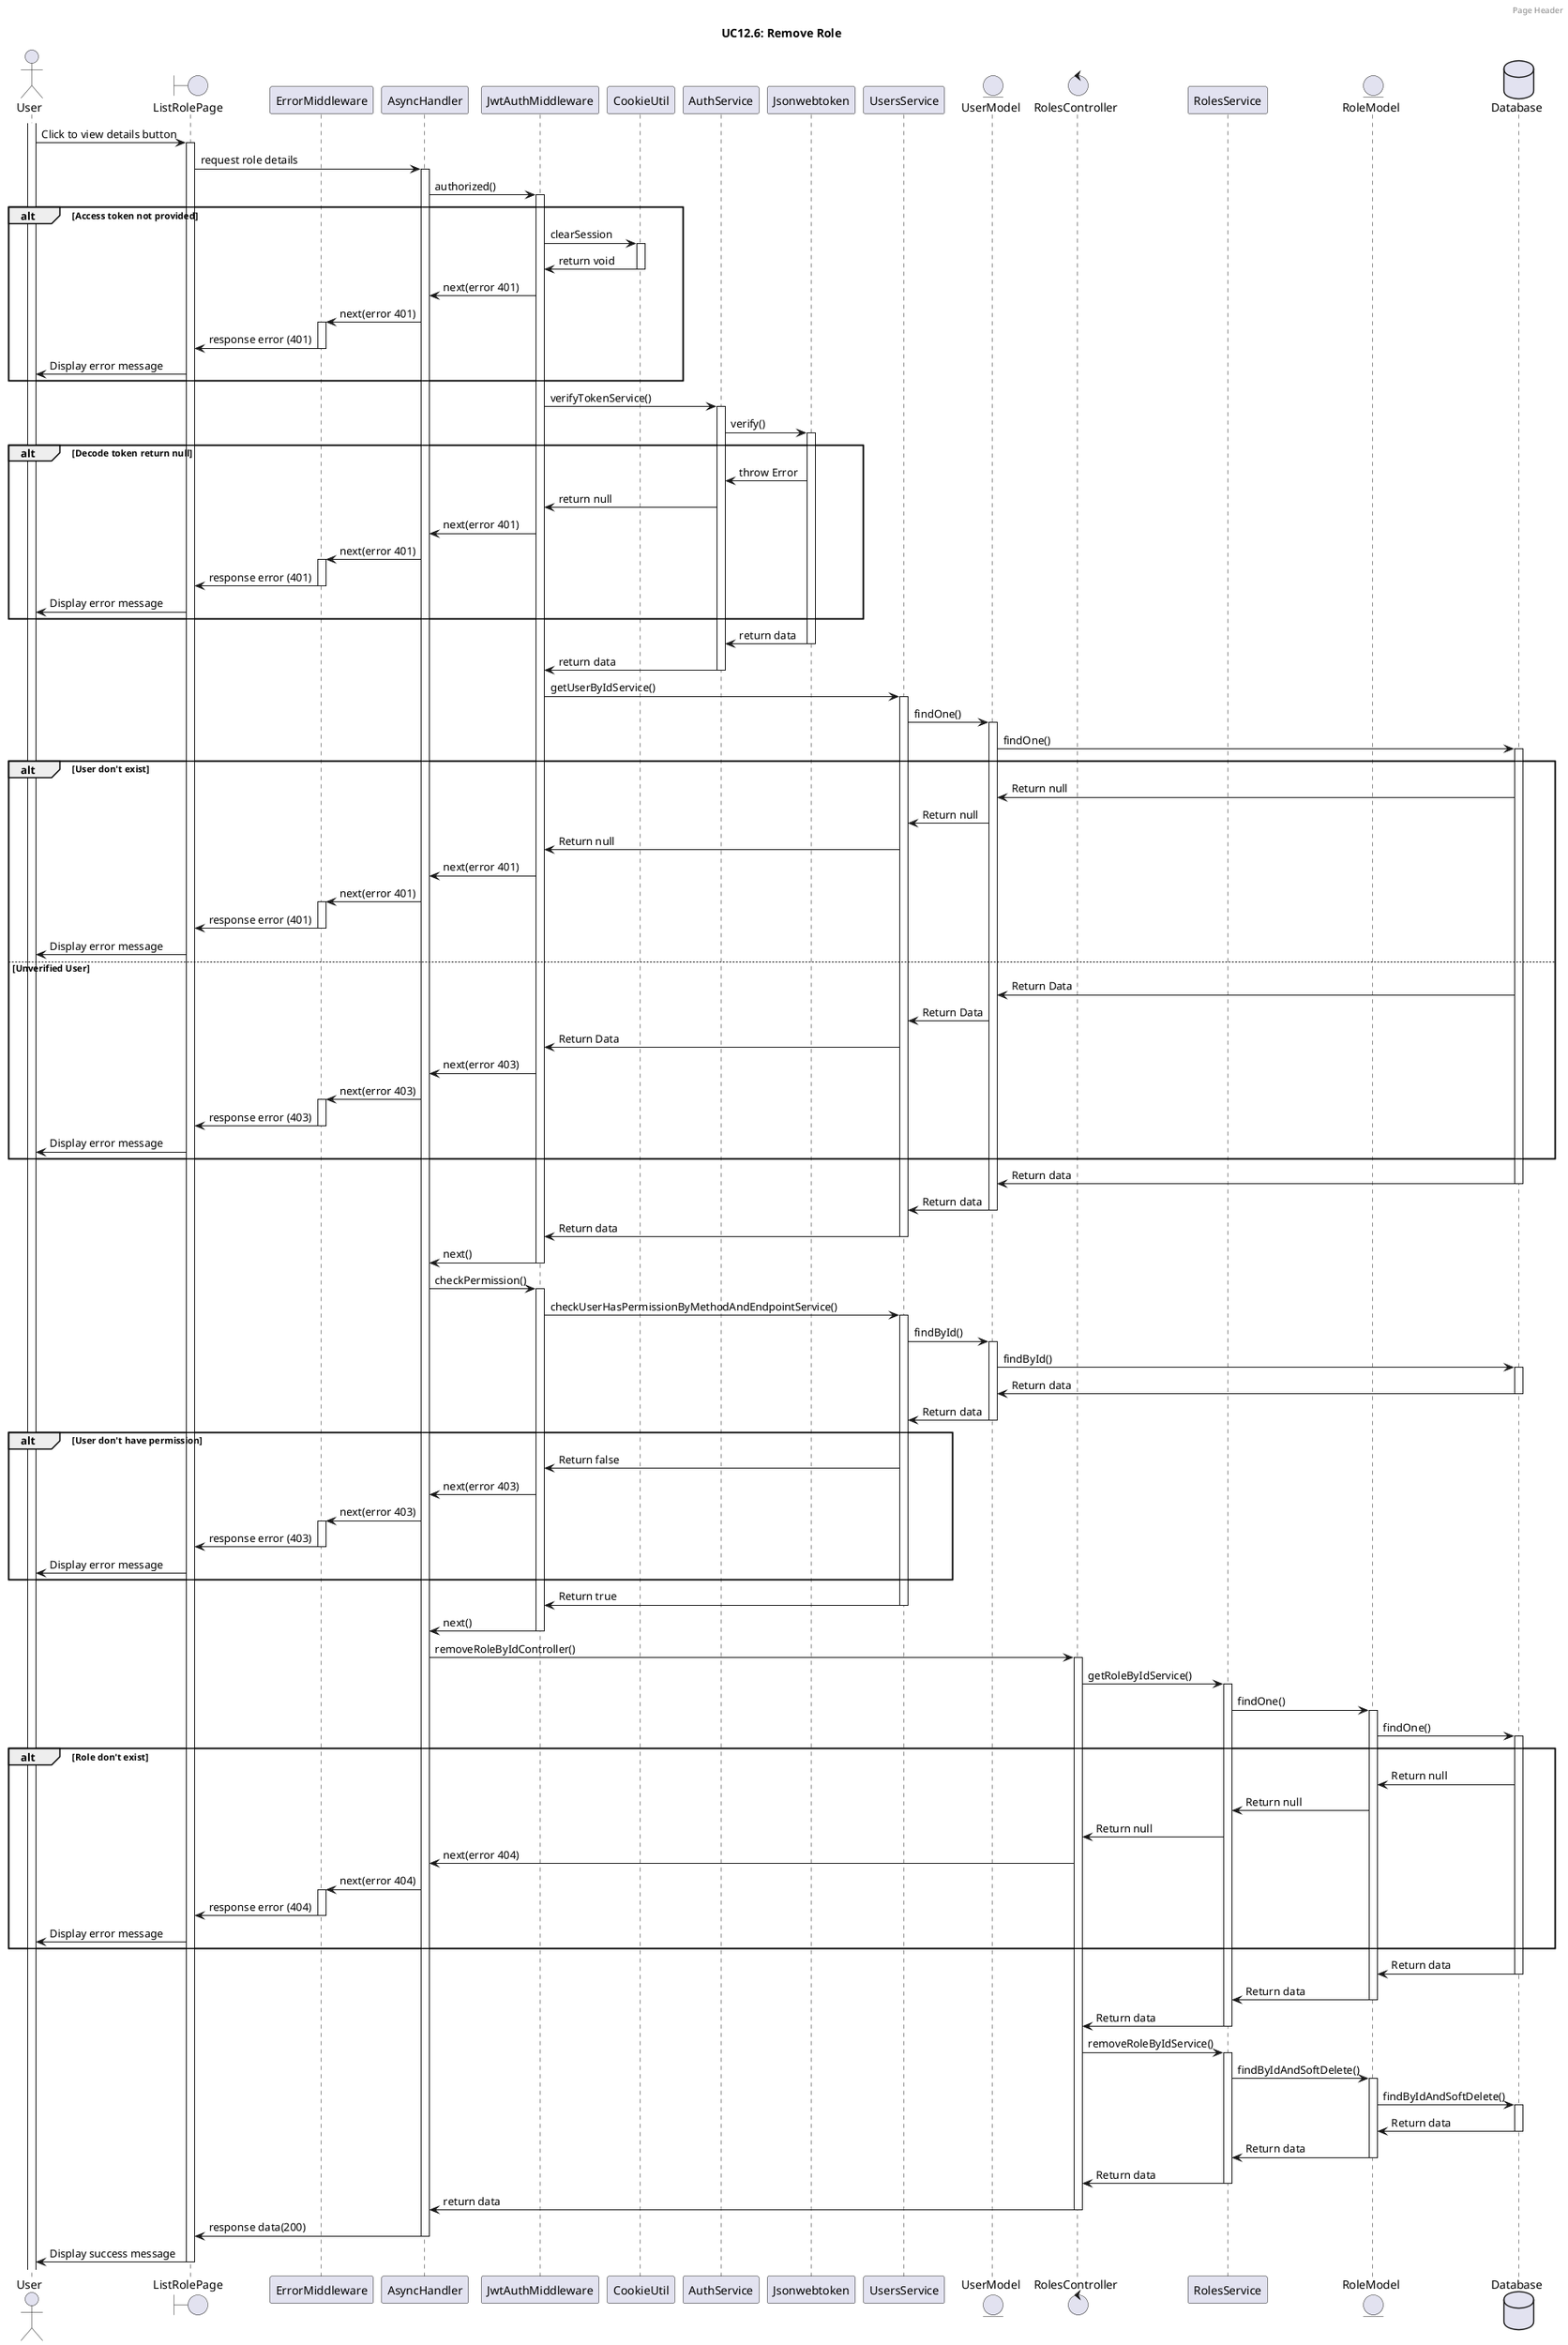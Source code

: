 @startuml 
header Page Header
actor       User       
boundary    ListRolePage 
participant ErrorMiddleware
participant AsyncHandler
participant JwtAuthMiddleware
participant CookieUtil
participant AuthService
participant Jsonwebtoken
participant UsersService
entity      UserModel  
control     RolesController  
participant RolesService
entity      RoleModel     
database    Database 

title UC12.6: Remove Role

activate User
User -> ListRolePage : Click to view details button
activate ListRolePage
ListRolePage -> AsyncHandler: request role details
activate AsyncHandler
AsyncHandler -> JwtAuthMiddleware: authorized()
activate JwtAuthMiddleware

' Check Access Token provided
alt Access token not provided
    JwtAuthMiddleware -> CookieUtil: clearSession
    activate CookieUtil
    CookieUtil -> JwtAuthMiddleware: return void
    deactivate CookieUtil
    JwtAuthMiddleware -> AsyncHandler: next(error 401)
    AsyncHandler -> ErrorMiddleware:  next(error 401)
    activate ErrorMiddleware
    ErrorMiddleware -> ListRolePage: response error (401)
    deactivate ErrorMiddleware
    ListRolePage -> User: Display error message
end alt
' =========================================================

JwtAuthMiddleware -> AuthService: verifyTokenService()
activate AuthService
AuthService -> Jsonwebtoken: verify()
activate Jsonwebtoken

' Check decoded token
alt Decode token return null
    Jsonwebtoken -> AuthService: throw Error
    AuthService -> JwtAuthMiddleware: return null
    JwtAuthMiddleware -> AsyncHandler: next(error 401)
    AsyncHandler -> ErrorMiddleware:  next(error 401)
    activate ErrorMiddleware
    ErrorMiddleware -> ListRolePage: response error (401)
    deactivate ErrorMiddleware
    ListRolePage -> User: Display error message
end alt
' =========================================================

    Jsonwebtoken -> AuthService: return data
    deactivate Jsonwebtoken
    AuthService -> JwtAuthMiddleware: return data
    deactivate AuthService
    JwtAuthMiddleware -> UsersService: getUserByIdService()
    activate UsersService
    UsersService -> UserModel: findOne()
    activate UserModel
    UserModel -> Database: findOne()
    activate Database

' Check user exist
alt User don't exist
    Database -> UserModel: Return null
    UserModel -> UsersService: Return null
    UsersService -> JwtAuthMiddleware: Return null
    JwtAuthMiddleware -> AsyncHandler: next(error 401)
    AsyncHandler -> ErrorMiddleware:  next(error 401)
    activate ErrorMiddleware
    ErrorMiddleware -> ListRolePage: response error (401)
    deactivate ErrorMiddleware
    ListRolePage -> User: Display error message
else Unverified User
    Database -> UserModel: Return Data
    UserModel -> UsersService: Return Data
    UsersService -> JwtAuthMiddleware: Return Data
    JwtAuthMiddleware -> AsyncHandler: next(error 403)
    AsyncHandler -> ErrorMiddleware:  next(error 403)
    activate ErrorMiddleware
    ErrorMiddleware -> ListRolePage: response error (403)
    deactivate ErrorMiddleware
    ListRolePage -> User: Display error message
end alt
'==========================================================

    Database -> UserModel: Return data
    deactivate Database
    UserModel -> UsersService: Return data
    deactivate UserModel
    UsersService -> JwtAuthMiddleware: Return data
    deactivate UsersService
    JwtAuthMiddleware -> AsyncHandler: next()
    deactivate JwtAuthMiddleware
    AsyncHandler -> JwtAuthMiddleware: checkPermission()
    activate JwtAuthMiddleware
    JwtAuthMiddleware -> UsersService: checkUserHasPermissionByMethodAndEndpointService()
    activate UsersService
    UsersService -> UserModel: findById()
    activate UserModel
    UserModel -> Database: findById()
    activate Database
    Database -> UserModel: Return data
    deactivate Database
    UserModel -> UsersService: Return data
    deactivate UserModel

' check permission
alt User don't have permission 
    UsersService -> JwtAuthMiddleware: Return false
    JwtAuthMiddleware -> AsyncHandler: next(error 403)
    AsyncHandler -> ErrorMiddleware:  next(error 403)
    activate ErrorMiddleware
    ErrorMiddleware -> ListRolePage: response error (403)
    deactivate ErrorMiddleware
    ListRolePage -> User: Display error message
end alt
'==========================================================
    UsersService -> JwtAuthMiddleware: Return true
    deactivate UsersService
    JwtAuthMiddleware -> AsyncHandler: next()
    deactivate JwtAuthMiddleware
    AsyncHandler -> RolesController: removeRoleByIdController()
    activate RolesController
    RolesController -> RolesService: getRoleByIdService()
    activate RolesService
    RolesService -> RoleModel: findOne()
    activate RoleModel
    RoleModel -> Database: findOne()
    activate Database
' Check role exist
alt Role don't exist
    Database -> RoleModel: Return null
    RoleModel -> RolesService: Return null
    RolesService -> RolesController: Return null
    RolesController -> AsyncHandler: next(error 404)
    AsyncHandler -> ErrorMiddleware:  next(error 404)
    activate ErrorMiddleware
    ErrorMiddleware -> ListRolePage: response error (404)
    deactivate ErrorMiddleware
    ListRolePage -> User: Display error message
end alt
'==========================================================

    Database -> RoleModel: Return data
    deactivate Database
    RoleModel -> RolesService: Return data
    deactivate RoleModel
    RolesService -> RolesController: Return data
    deactivate RolesService
    RolesController -> RolesService: removeRoleByIdService()
    activate RolesService
    RolesService -> RoleModel: findByIdAndSoftDelete()
    activate RoleModel
    RoleModel -> Database: findByIdAndSoftDelete()
    activate Database
    Database -> RoleModel: Return data
    deactivate Database
    RoleModel -> RolesService: Return data
    deactivate RoleModel
    RolesService -> RolesController: Return data
    deactivate RolesService
    RolesController -> AsyncHandler: return data
    deactivate RolesController
    AsyncHandler -> ListRolePage: response data(200)
    deactivate AsyncHandler
    ListRolePage -> User: Display success message
    deactivate ListRolePage


@enduml